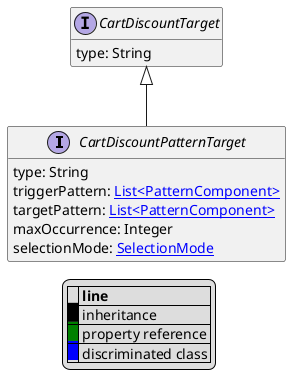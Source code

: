 @startuml

hide empty fields
hide empty methods
legend
|= |= line |
|<back:black>   </back>| inheritance |
|<back:green>   </back>| property reference |
|<back:blue>   </back>| discriminated class |
endlegend
interface CartDiscountPatternTarget [[CartDiscountPatternTarget.svg]] extends CartDiscountTarget {
    type: String
    triggerPattern: [[PatternComponent.svg List<PatternComponent>]]
    targetPattern: [[PatternComponent.svg List<PatternComponent>]]
    maxOccurrence: Integer
    selectionMode: [[SelectionMode.svg SelectionMode]]
}
interface CartDiscountTarget [[CartDiscountTarget.svg]]  {
    type: String
}





@enduml
